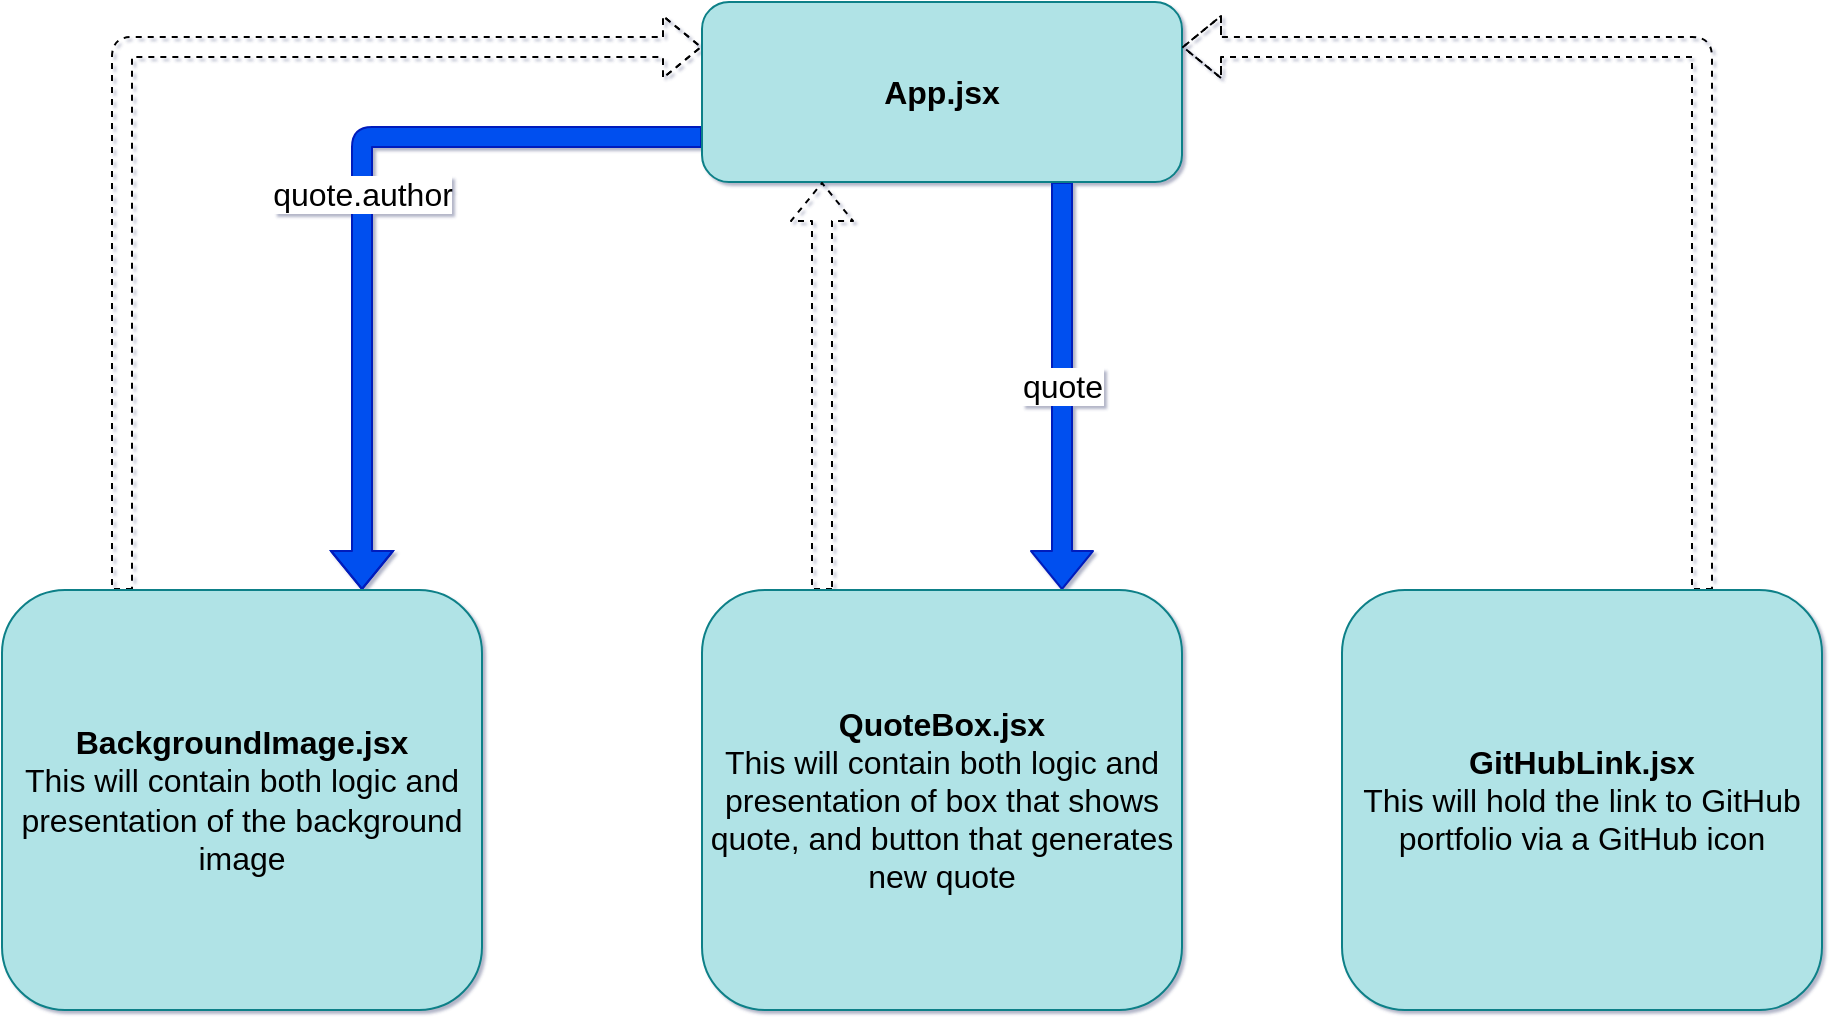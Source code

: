 <mxfile version="21.7.0" type="device">
  <diagram name="Page-1" id="_32pdijGtaBiMeI2xC9d">
    <mxGraphModel dx="1647" dy="853" grid="1" gridSize="10" guides="1" tooltips="1" connect="1" arrows="1" fold="1" page="1" pageScale="1" pageWidth="1169" pageHeight="827" math="0" shadow="1">
      <root>
        <mxCell id="0" />
        <mxCell id="1" parent="0" />
        <mxCell id="wLTWeM-jETooPy9-A8mS-15" value="quote.author" style="edgeStyle=orthogonalEdgeStyle;rounded=1;hachureGap=4;orthogonalLoop=1;jettySize=auto;html=1;exitX=0;exitY=0.75;exitDx=0;exitDy=0;fontFamily=Helvetica;fontSize=16;fontColor=default;entryX=0.75;entryY=0;entryDx=0;entryDy=0;fillColor=#0050ef;strokeColor=#001DBC;shape=flexArrow;" edge="1" parent="1" source="wLTWeM-jETooPy9-A8mS-1" target="wLTWeM-jETooPy9-A8mS-2">
          <mxGeometry relative="1" as="geometry" />
        </mxCell>
        <mxCell id="wLTWeM-jETooPy9-A8mS-16" value="quote" style="edgeStyle=orthogonalEdgeStyle;rounded=1;hachureGap=4;orthogonalLoop=1;jettySize=auto;html=1;exitX=0.75;exitY=1;exitDx=0;exitDy=0;fontFamily=Helvetica;fontSize=16;fontColor=default;entryX=0.75;entryY=0;entryDx=0;entryDy=0;fillColor=#0050ef;strokeColor=#001DBC;shape=flexArrow;" edge="1" parent="1" source="wLTWeM-jETooPy9-A8mS-1" target="wLTWeM-jETooPy9-A8mS-4">
          <mxGeometry relative="1" as="geometry">
            <mxPoint x="540" y="414" as="sourcePoint" />
          </mxGeometry>
        </mxCell>
        <mxCell id="wLTWeM-jETooPy9-A8mS-1" value="&lt;b style=&quot;font-size: 16px;&quot;&gt;App.jsx&lt;/b&gt;" style="rounded=1;whiteSpace=wrap;html=1;hachureGap=4;fontFamily=Helvetica;fontSize=16;fillColor=#b0e3e6;strokeColor=#0e8088;" vertex="1" parent="1">
          <mxGeometry x="480" y="200" width="240" height="90" as="geometry" />
        </mxCell>
        <mxCell id="wLTWeM-jETooPy9-A8mS-19" value="" style="edgeStyle=orthogonalEdgeStyle;rounded=1;hachureGap=4;orthogonalLoop=1;jettySize=auto;html=1;exitX=0.25;exitY=0;exitDx=0;exitDy=0;entryX=0;entryY=0.25;entryDx=0;entryDy=0;fontFamily=Helvetica;fontSize=16;fontColor=default;dashed=1;shape=flexArrow;" edge="1" parent="1" source="wLTWeM-jETooPy9-A8mS-2" target="wLTWeM-jETooPy9-A8mS-1">
          <mxGeometry relative="1" as="geometry" />
        </mxCell>
        <mxCell id="wLTWeM-jETooPy9-A8mS-2" value="&lt;b style=&quot;font-size: 16px;&quot;&gt;BackgroundImage.jsx&lt;/b&gt;&lt;br style=&quot;font-size: 16px;&quot;&gt;This will contain both logic and presentation of the background image" style="rounded=1;whiteSpace=wrap;html=1;hachureGap=4;fontFamily=Helvetica;fontSize=16;fillColor=#b0e3e6;strokeColor=#0e8088;" vertex="1" parent="1">
          <mxGeometry x="130" y="494" width="240" height="210" as="geometry" />
        </mxCell>
        <mxCell id="wLTWeM-jETooPy9-A8mS-20" value="" style="edgeStyle=orthogonalEdgeStyle;rounded=1;hachureGap=4;orthogonalLoop=1;jettySize=auto;html=1;exitX=0.25;exitY=0;exitDx=0;exitDy=0;entryX=0.25;entryY=1;entryDx=0;entryDy=0;fontFamily=Helvetica;fontSize=16;fontColor=default;dashed=1;shape=flexArrow;" edge="1" parent="1" source="wLTWeM-jETooPy9-A8mS-4" target="wLTWeM-jETooPy9-A8mS-1">
          <mxGeometry relative="1" as="geometry">
            <mxPoint x="660" y="414" as="targetPoint" />
          </mxGeometry>
        </mxCell>
        <mxCell id="wLTWeM-jETooPy9-A8mS-4" value="&lt;b style=&quot;font-size: 16px;&quot;&gt;QuoteBox.jsx&lt;/b&gt;&lt;br style=&quot;font-size: 16px;&quot;&gt;This will contain both logic and presentation of box that shows quote, and button that generates new quote" style="rounded=1;whiteSpace=wrap;html=1;hachureGap=4;fontFamily=Helvetica;fontSize=16;fillColor=#b0e3e6;strokeColor=#0e8088;" vertex="1" parent="1">
          <mxGeometry x="480" y="494" width="240" height="210" as="geometry" />
        </mxCell>
        <mxCell id="wLTWeM-jETooPy9-A8mS-18" value="" style="edgeStyle=orthogonalEdgeStyle;rounded=1;hachureGap=4;orthogonalLoop=1;jettySize=auto;html=1;exitX=0.75;exitY=0;exitDx=0;exitDy=0;entryX=1;entryY=0.25;entryDx=0;entryDy=0;fontFamily=Helvetica;fontSize=16;fontColor=default;dashed=1;shape=flexArrow;" edge="1" parent="1" source="wLTWeM-jETooPy9-A8mS-13" target="wLTWeM-jETooPy9-A8mS-1">
          <mxGeometry relative="1" as="geometry" />
        </mxCell>
        <mxCell id="wLTWeM-jETooPy9-A8mS-13" value="&lt;b style=&quot;font-size: 16px;&quot;&gt;GitHubLink.jsx&lt;/b&gt;&lt;br style=&quot;font-size: 16px;&quot;&gt;This will hold the link to GitHub portfolio via a GitHub icon" style="rounded=1;whiteSpace=wrap;html=1;hachureGap=4;fontFamily=Helvetica;fontSize=16;fillColor=#b0e3e6;strokeColor=#0e8088;" vertex="1" parent="1">
          <mxGeometry x="800" y="494" width="240" height="210" as="geometry" />
        </mxCell>
      </root>
    </mxGraphModel>
  </diagram>
</mxfile>

